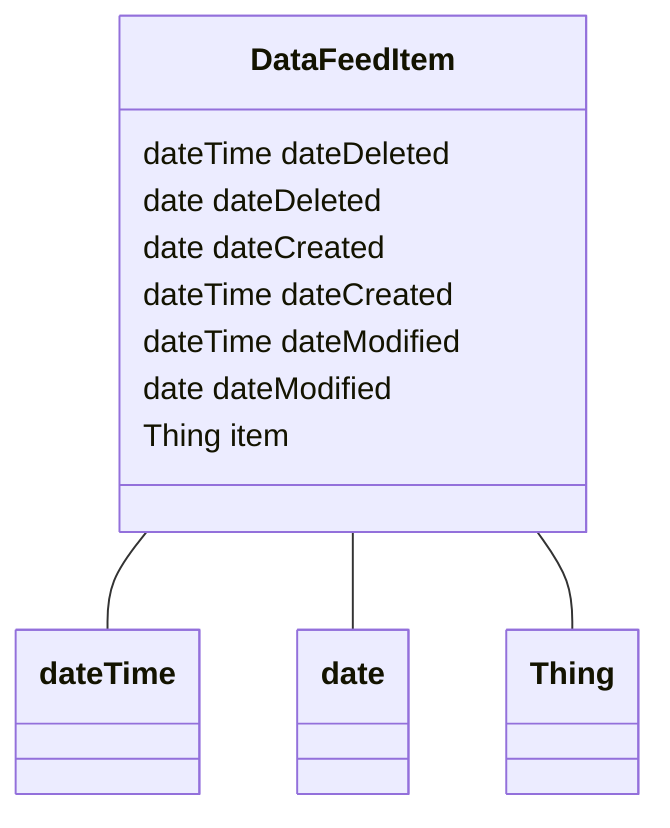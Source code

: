 classDiagram
  DataFeedItem -- dateTime
  DataFeedItem -- date
  DataFeedItem -- Thing


class DataFeedItem {

  dateTime dateDeleted
  date dateDeleted
  date dateCreated
  dateTime dateCreated
  dateTime dateModified
  date dateModified
  Thing item

 }